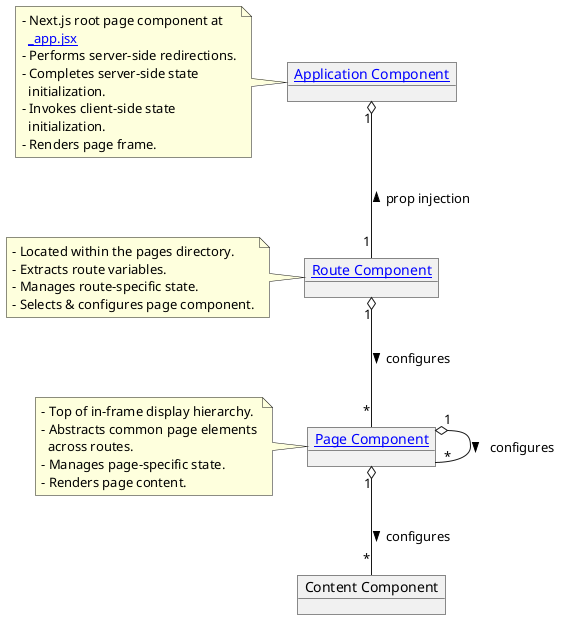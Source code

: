 @startuml nextjs-template-page-model

object "[[#application-component Application Component]]" as Application
note left
- Next.js root page component at
  [[https://github.com/karmaniverous/nextjs-template/blob/main/pages/_app.jsx _app.jsx]]
- Performs server-side redirections.
- Completes server-side state
  initialization.
- Invokes client-side state
  initialization.
- Renders page frame.
end note

object "[[#route-components Route Component]]" as Route
note left
- Located within the pages directory.
- Extracts route variables.
- Manages route-specific state.
- Selects & configures page component.
end note

object "[[#page-components Page Component]]" as Page
note left
- Top of in-frame display hierarchy.
- Abstracts common page elements
  across routes.
- Manages page-specific state.
- Renders page content.
end note

object "Content Component" as UI

Application "1" o-- "1" Route : prop injection <
Route "1" o-- "*" Page : configures >
Page "1" o-- "*" UI : configures >
Page "1" o-- "*" Page : configures >

@enduml
